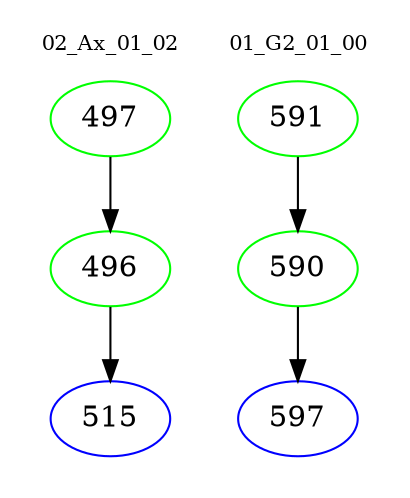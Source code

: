 digraph{
subgraph cluster_0 {
color = white
label = "02_Ax_01_02";
fontsize=10;
T0_497 [label="497", color="green"]
T0_497 -> T0_496 [color="black"]
T0_496 [label="496", color="green"]
T0_496 -> T0_515 [color="black"]
T0_515 [label="515", color="blue"]
}
subgraph cluster_1 {
color = white
label = "01_G2_01_00";
fontsize=10;
T1_591 [label="591", color="green"]
T1_591 -> T1_590 [color="black"]
T1_590 [label="590", color="green"]
T1_590 -> T1_597 [color="black"]
T1_597 [label="597", color="blue"]
}
}
